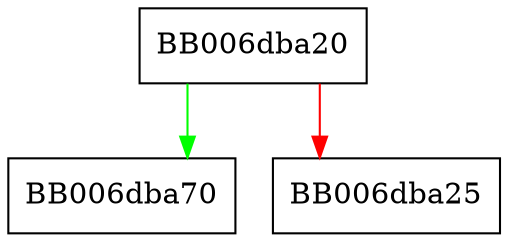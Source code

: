 digraph kmac_free {
  node [shape="box"];
  graph [splines=ortho];
  BB006dba20 -> BB006dba70 [color="green"];
  BB006dba20 -> BB006dba25 [color="red"];
}